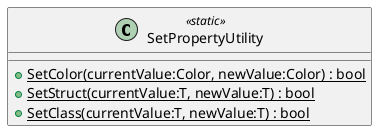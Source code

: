 @startuml
class SetPropertyUtility <<static>> {
    + {static} SetColor(currentValue:Color, newValue:Color) : bool
    + {static} SetStruct(currentValue:T, newValue:T) : bool
    + {static} SetClass(currentValue:T, newValue:T) : bool
}
@enduml
